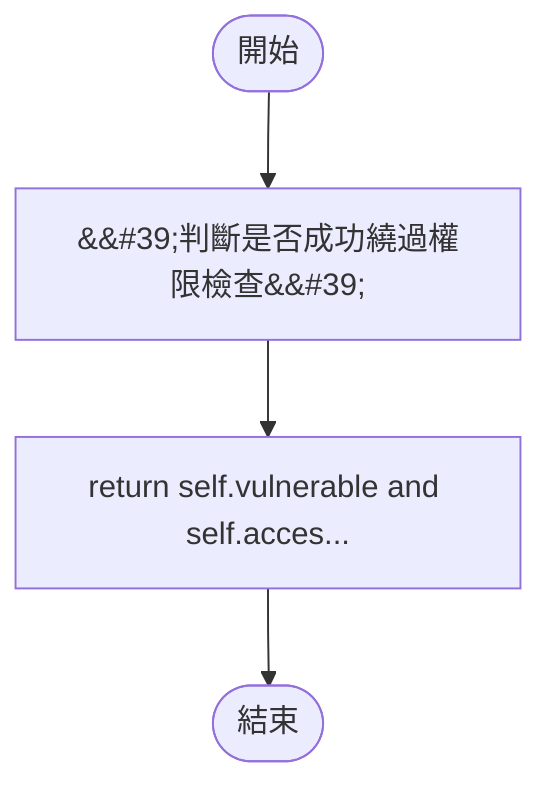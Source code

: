 flowchart TB
    n1([開始])
    n2([結束])
    n3[&amp;&#35;39;判斷是否成功繞過權限檢查&amp;&#35;39;]
    n4[return self.vulnerable and self.acces...]
    n1 --> n3
    n3 --> n4
    n4 --> n2